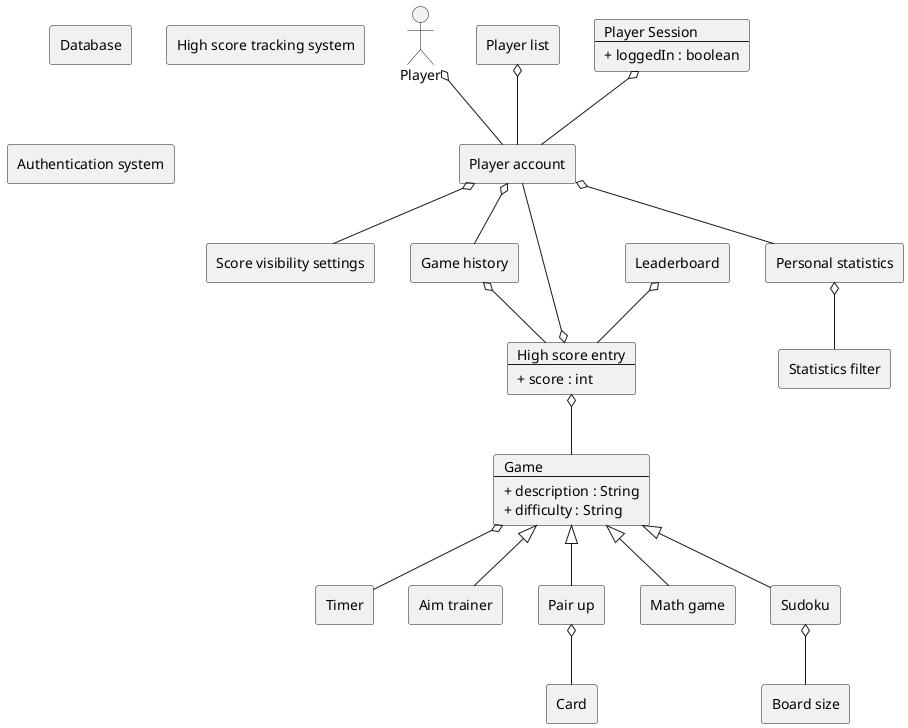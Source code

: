 @startuml domain_model
:Player: as player
rectangle "Player account" as p_account
card game [
    Game
    ---
    + description : String
    + difficulty : String
]
card hs_entry [
    High score entry
    ---
    + score : int
]
rectangle "Card" as Card
rectangle "Timer" as Timer
rectangle "Leaderboard" as leaderboard
rectangle "Aim trainer" as aim_trainer
rectangle "Pair up" as pair_up
rectangle "Math game" as math_game
rectangle "Sudoku" as sudoku
rectangle "Score visibility settings" as settings
rectangle "Database" as database
rectangle "High score tracking system" as hs_tracking_system
rectangle "Authentication system" as auth_tracking_system
rectangle "Player list" as player_list
rectangle "Game history" as game_history
rectangle "Personal statistics" as personal_statistics
rectangle "Statistics filter" as statistics_filter
rectangle "Board size" as board_size
card p_session [
    Player Session
    ---
    + loggedIn : boolean
]

game <|-- aim_trainer
game <|-- pair_up
game <|-- math_game
game <|-- sudoku

game o-- Timer
player_list o-- p_account
pair_up o-- Card
sudoku o-- board_size
personal_statistics o-- statistics_filter
p_account o-- settings
p_account o-- game_history
p_account o-- personal_statistics
game_history o-- hs_entry
leaderboard o-- hs_entry
player o-- p_account
hs_entry o-- game
hs_entry o-- p_account
p_session o-- p_account

@enduml

